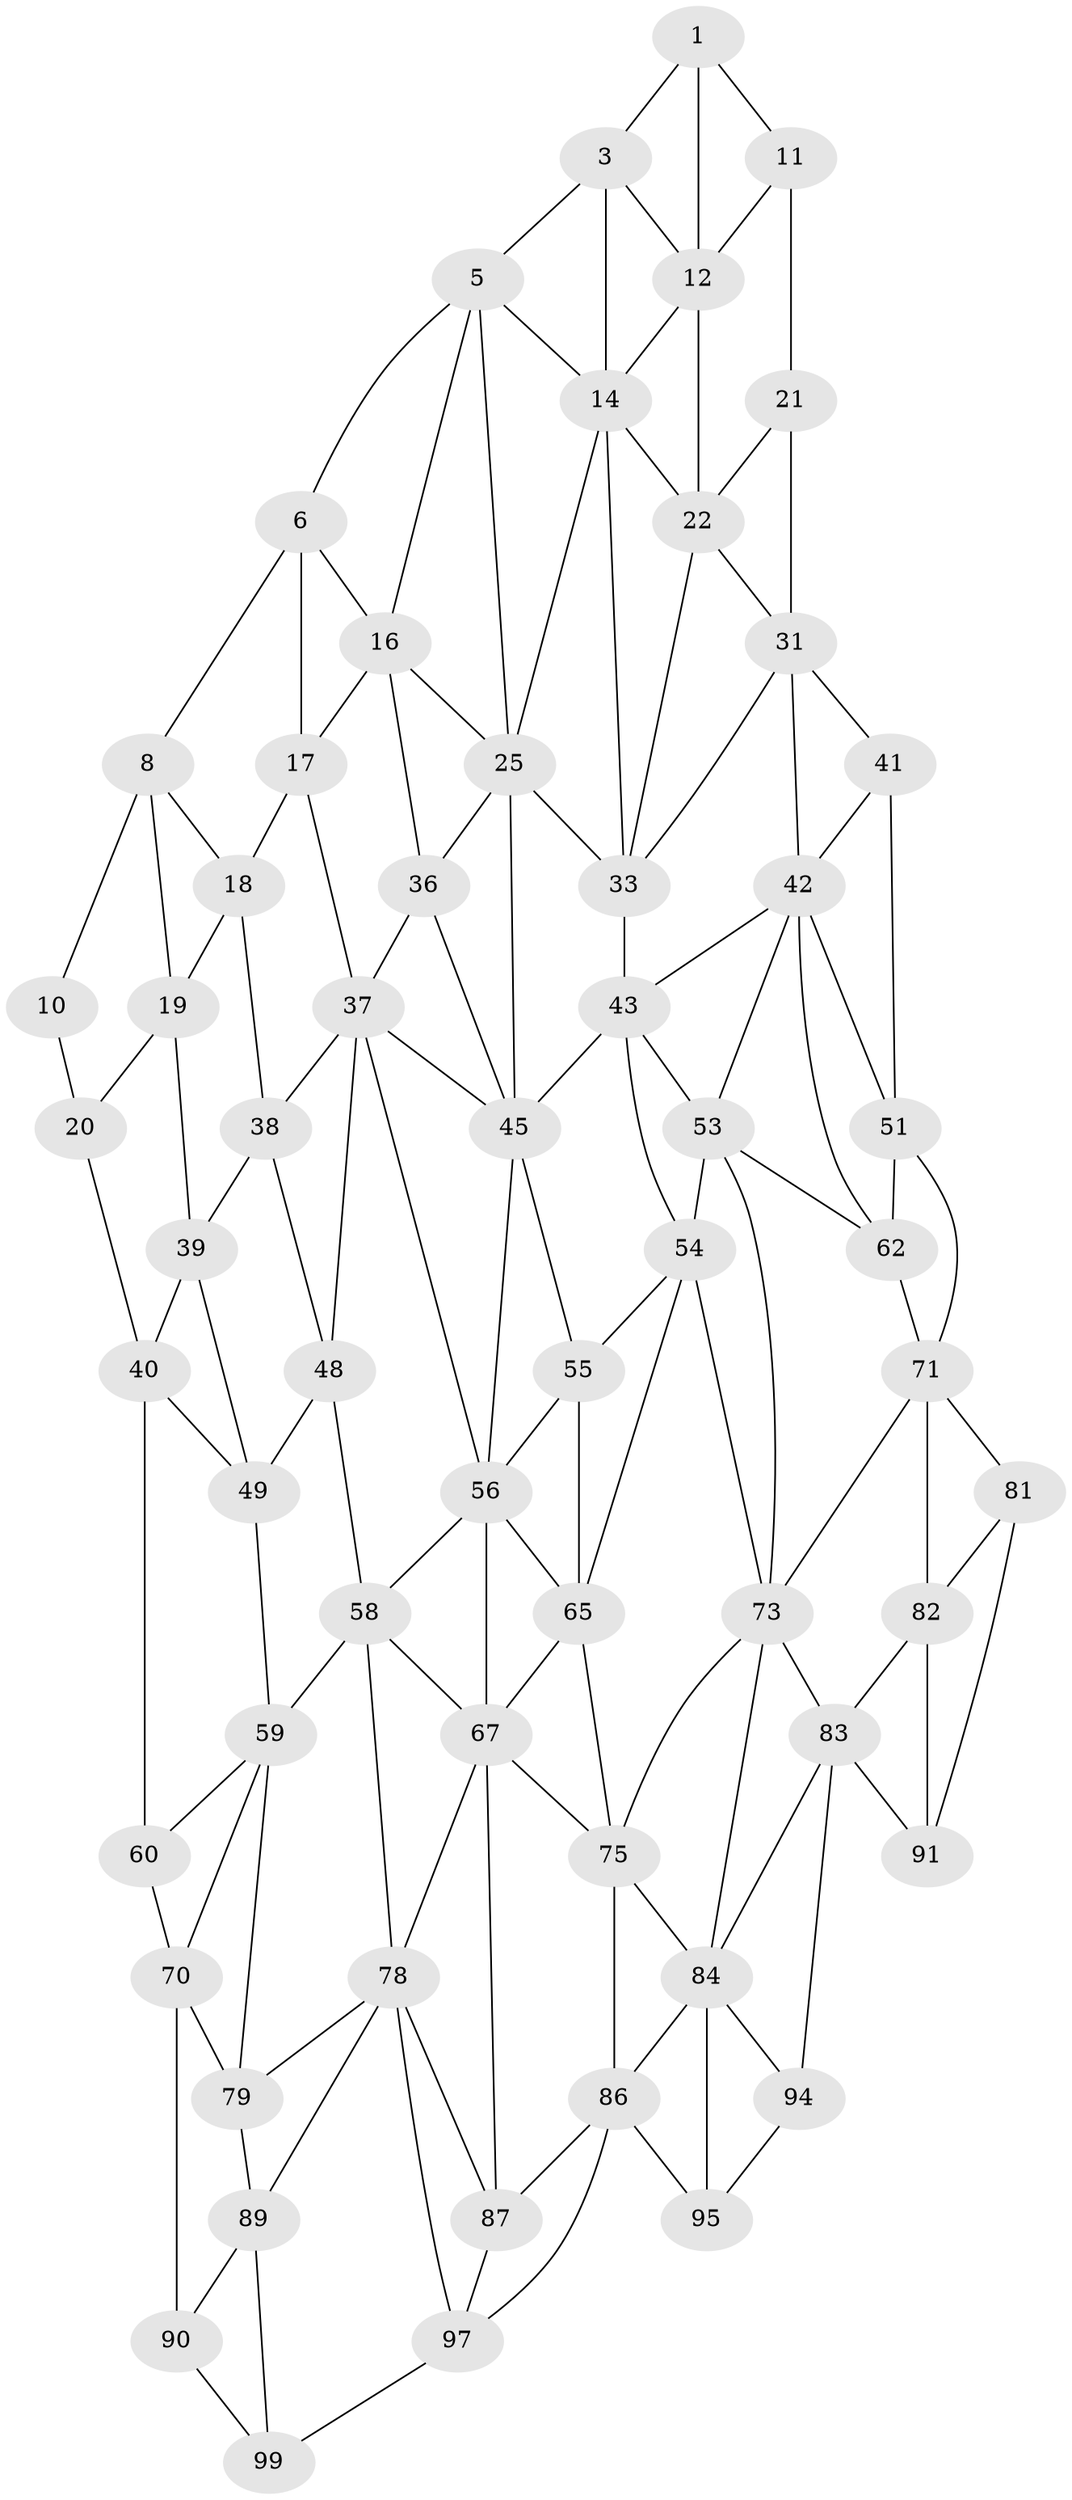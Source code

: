 // original degree distribution, {2: 0.04, 3: 0.32, 4: 0.64}
// Generated by graph-tools (version 1.1) at 2025/38/02/21/25 10:38:56]
// undirected, 60 vertices, 131 edges
graph export_dot {
graph [start="1"]
  node [color=gray90,style=filled];
  1 [super="+2"];
  3 [super="+4"];
  5 [super="+15"];
  6 [super="+7"];
  8 [super="+9"];
  10;
  11;
  12 [super="+13"];
  14 [super="+24"];
  16 [super="+26"];
  17 [super="+27"];
  18 [super="+28"];
  19 [super="+29"];
  20 [super="+30"];
  21;
  22 [super="+23"];
  25 [super="+35"];
  31 [super="+32"];
  33 [super="+34"];
  36;
  37 [super="+47"];
  38;
  39;
  40 [super="+50"];
  41;
  42 [super="+52"];
  43 [super="+44"];
  45 [super="+46"];
  48;
  49;
  51 [super="+61"];
  53 [super="+63"];
  54 [super="+64"];
  55;
  56 [super="+57"];
  58 [super="+68"];
  59 [super="+69"];
  60;
  62;
  65 [super="+66"];
  67 [super="+77"];
  70 [super="+80"];
  71 [super="+72"];
  73 [super="+74"];
  75 [super="+76"];
  78 [super="+88"];
  79;
  81;
  82;
  83 [super="+93"];
  84 [super="+85"];
  86 [super="+96"];
  87;
  89;
  90 [super="+100"];
  91 [super="+92"];
  94;
  95;
  97 [super="+98"];
  99;
  1 -- 11;
  1 -- 3;
  1 -- 12;
  3 -- 12;
  3 -- 5;
  3 -- 14;
  5 -- 6;
  5 -- 16;
  5 -- 25;
  5 -- 14;
  6 -- 16;
  6 -- 8;
  6 -- 17;
  8 -- 18;
  8 -- 10;
  8 -- 19;
  10 -- 20;
  11 -- 21;
  11 -- 12;
  12 -- 22 [weight=2];
  12 -- 14;
  14 -- 25;
  14 -- 33;
  14 -- 22;
  16 -- 17 [weight=2];
  16 -- 25;
  16 -- 36;
  17 -- 18 [weight=2];
  17 -- 37;
  18 -- 19 [weight=2];
  18 -- 38;
  19 -- 20 [weight=2];
  19 -- 39;
  20 -- 40;
  21 -- 31;
  21 -- 22;
  22 -- 33;
  22 -- 31;
  25 -- 36;
  25 -- 45;
  25 -- 33;
  31 -- 41;
  31 -- 33;
  31 -- 42;
  33 -- 43 [weight=2];
  36 -- 37;
  36 -- 45;
  37 -- 38;
  37 -- 48;
  37 -- 56;
  37 -- 45;
  38 -- 48;
  38 -- 39;
  39 -- 49;
  39 -- 40;
  40 -- 49;
  40 -- 60;
  41 -- 51;
  41 -- 42;
  42 -- 43;
  42 -- 51;
  42 -- 53;
  42 -- 62;
  43 -- 53;
  43 -- 45;
  43 -- 54;
  45 -- 55;
  45 -- 56;
  48 -- 58;
  48 -- 49;
  49 -- 59;
  51 -- 62;
  51 -- 71;
  53 -- 54 [weight=2];
  53 -- 73;
  53 -- 62;
  54 -- 55;
  54 -- 65;
  54 -- 73;
  55 -- 65;
  55 -- 56;
  56 -- 58;
  56 -- 67;
  56 -- 65;
  58 -- 59 [weight=2];
  58 -- 67;
  58 -- 78;
  59 -- 60;
  59 -- 70;
  59 -- 79;
  60 -- 70;
  62 -- 71;
  65 -- 75 [weight=2];
  65 -- 67;
  67 -- 78;
  67 -- 87;
  67 -- 75;
  70 -- 90;
  70 -- 79;
  71 -- 81;
  71 -- 73;
  71 -- 82;
  73 -- 83;
  73 -- 75;
  73 -- 84;
  75 -- 86;
  75 -- 84;
  78 -- 79;
  78 -- 89;
  78 -- 97;
  78 -- 87;
  79 -- 89;
  81 -- 91;
  81 -- 82;
  82 -- 83;
  82 -- 91;
  83 -- 84;
  83 -- 94;
  83 -- 91;
  84 -- 94;
  84 -- 86;
  84 -- 95;
  86 -- 87;
  86 -- 97;
  86 -- 95;
  87 -- 97;
  89 -- 99;
  89 -- 90;
  90 -- 99;
  94 -- 95;
  97 -- 99;
}
